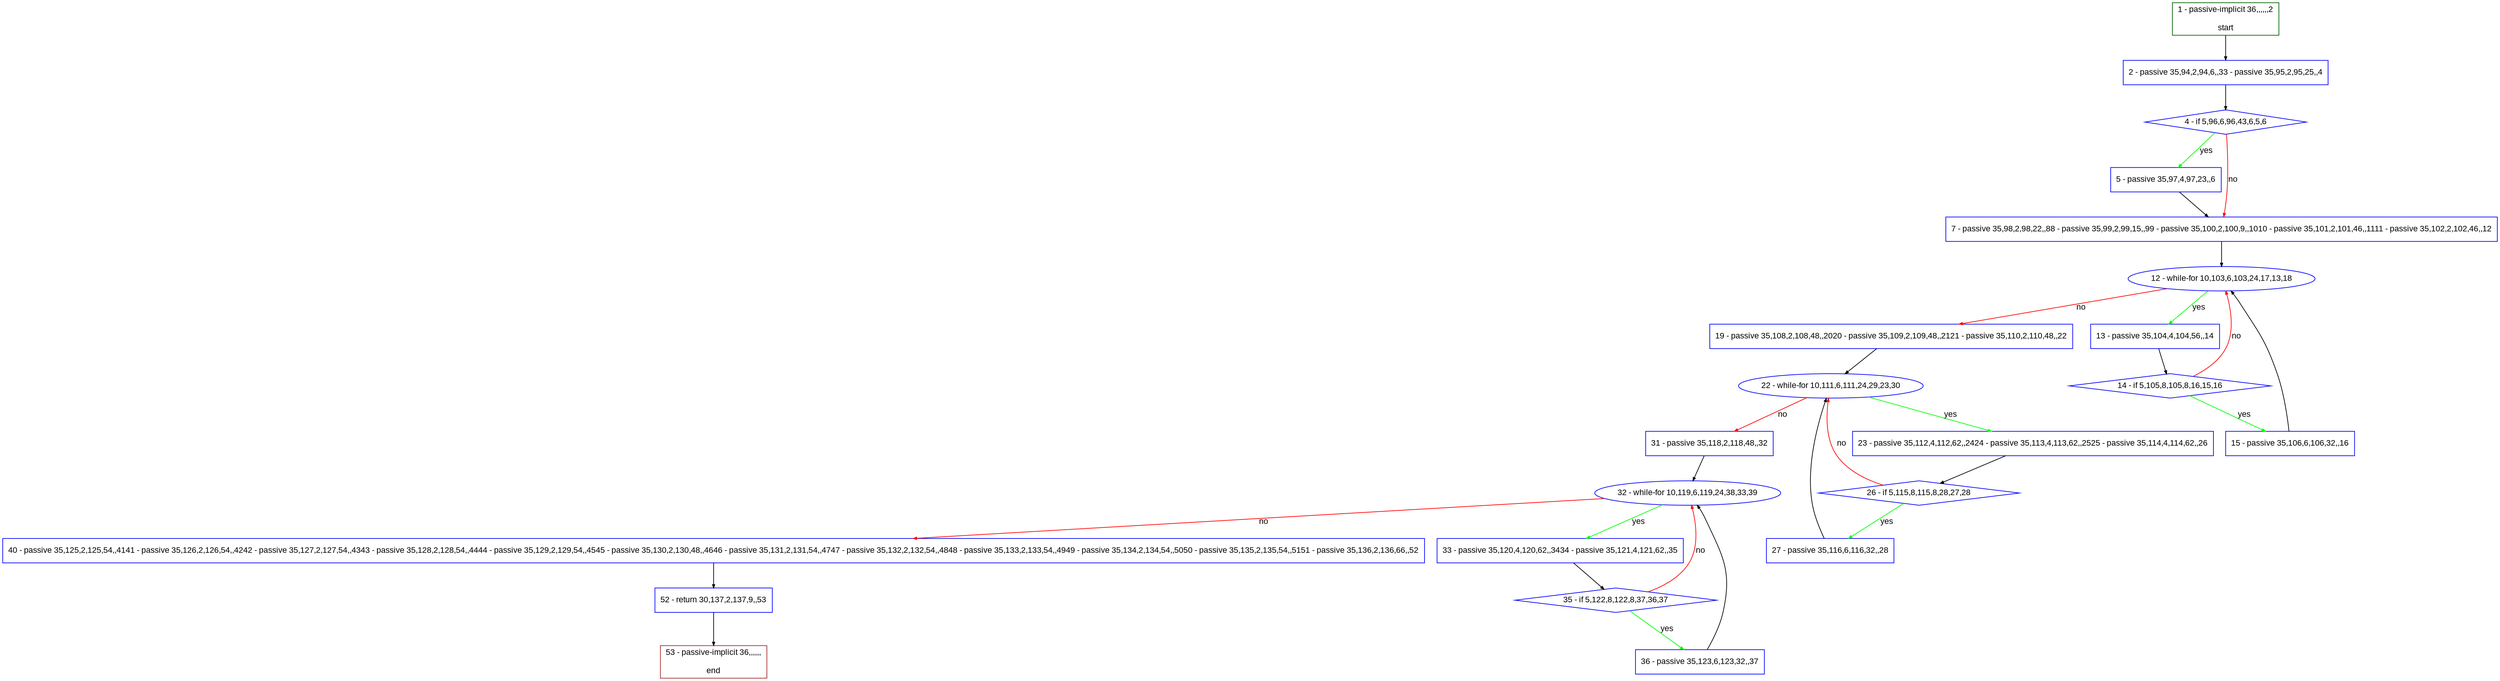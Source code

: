 digraph "" {
  graph [pack="true", label="", fontsize="12", packmode="clust", fontname="Arial", fillcolor="#FFFFCC", bgcolor="white", style="rounded,filled", compound="true"];
  node [node_initialized="no", label="", color="grey", fontsize="12", fillcolor="white", fontname="Arial", style="filled", shape="rectangle", compound="true", fixedsize="false"];
  edge [fontcolor="black", arrowhead="normal", arrowtail="none", arrowsize="0.5", ltail="", label="", color="black", fontsize="12", lhead="", fontname="Arial", dir="forward", compound="true"];
  __N1 [label="2 - passive 35,94,2,94,6,,33 - passive 35,95,2,95,25,,4", color="#0000ff", fillcolor="#ffffff", style="filled", shape="box"];
  __N2 [label="1 - passive-implicit 36,,,,,,2\n\nstart", color="#006400", fillcolor="#ffffff", style="filled", shape="box"];
  __N3 [label="4 - if 5,96,6,96,43,6,5,6", color="#0000ff", fillcolor="#ffffff", style="filled", shape="diamond"];
  __N4 [label="5 - passive 35,97,4,97,23,,6", color="#0000ff", fillcolor="#ffffff", style="filled", shape="box"];
  __N5 [label="7 - passive 35,98,2,98,22,,88 - passive 35,99,2,99,15,,99 - passive 35,100,2,100,9,,1010 - passive 35,101,2,101,46,,1111 - passive 35,102,2,102,46,,12", color="#0000ff", fillcolor="#ffffff", style="filled", shape="box"];
  __N6 [label="12 - while-for 10,103,6,103,24,17,13,18", color="#0000ff", fillcolor="#ffffff", style="filled", shape="oval"];
  __N7 [label="13 - passive 35,104,4,104,56,,14", color="#0000ff", fillcolor="#ffffff", style="filled", shape="box"];
  __N8 [label="19 - passive 35,108,2,108,48,,2020 - passive 35,109,2,109,48,,2121 - passive 35,110,2,110,48,,22", color="#0000ff", fillcolor="#ffffff", style="filled", shape="box"];
  __N9 [label="14 - if 5,105,8,105,8,16,15,16", color="#0000ff", fillcolor="#ffffff", style="filled", shape="diamond"];
  __N10 [label="15 - passive 35,106,6,106,32,,16", color="#0000ff", fillcolor="#ffffff", style="filled", shape="box"];
  __N11 [label="22 - while-for 10,111,6,111,24,29,23,30", color="#0000ff", fillcolor="#ffffff", style="filled", shape="oval"];
  __N12 [label="23 - passive 35,112,4,112,62,,2424 - passive 35,113,4,113,62,,2525 - passive 35,114,4,114,62,,26", color="#0000ff", fillcolor="#ffffff", style="filled", shape="box"];
  __N13 [label="31 - passive 35,118,2,118,48,,32", color="#0000ff", fillcolor="#ffffff", style="filled", shape="box"];
  __N14 [label="26 - if 5,115,8,115,8,28,27,28", color="#0000ff", fillcolor="#ffffff", style="filled", shape="diamond"];
  __N15 [label="27 - passive 35,116,6,116,32,,28", color="#0000ff", fillcolor="#ffffff", style="filled", shape="box"];
  __N16 [label="32 - while-for 10,119,6,119,24,38,33,39", color="#0000ff", fillcolor="#ffffff", style="filled", shape="oval"];
  __N17 [label="33 - passive 35,120,4,120,62,,3434 - passive 35,121,4,121,62,,35", color="#0000ff", fillcolor="#ffffff", style="filled", shape="box"];
  __N18 [label="40 - passive 35,125,2,125,54,,4141 - passive 35,126,2,126,54,,4242 - passive 35,127,2,127,54,,4343 - passive 35,128,2,128,54,,4444 - passive 35,129,2,129,54,,4545 - passive 35,130,2,130,48,,4646 - passive 35,131,2,131,54,,4747 - passive 35,132,2,132,54,,4848 - passive 35,133,2,133,54,,4949 - passive 35,134,2,134,54,,5050 - passive 35,135,2,135,54,,5151 - passive 35,136,2,136,66,,52", color="#0000ff", fillcolor="#ffffff", style="filled", shape="box"];
  __N19 [label="35 - if 5,122,8,122,8,37,36,37", color="#0000ff", fillcolor="#ffffff", style="filled", shape="diamond"];
  __N20 [label="36 - passive 35,123,6,123,32,,37", color="#0000ff", fillcolor="#ffffff", style="filled", shape="box"];
  __N21 [label="52 - return 30,137,2,137,9,,53", color="#0000ff", fillcolor="#ffffff", style="filled", shape="box"];
  __N22 [label="53 - passive-implicit 36,,,,,,\n\nend", color="#a52a2a", fillcolor="#ffffff", style="filled", shape="box"];
  __N2 -> __N1 [arrowhead="normal", arrowtail="none", color="#000000", label="", dir="forward"];
  __N1 -> __N3 [arrowhead="normal", arrowtail="none", color="#000000", label="", dir="forward"];
  __N3 -> __N4 [arrowhead="normal", arrowtail="none", color="#00ff00", label="yes", dir="forward"];
  __N3 -> __N5 [arrowhead="normal", arrowtail="none", color="#ff0000", label="no", dir="forward"];
  __N4 -> __N5 [arrowhead="normal", arrowtail="none", color="#000000", label="", dir="forward"];
  __N5 -> __N6 [arrowhead="normal", arrowtail="none", color="#000000", label="", dir="forward"];
  __N6 -> __N7 [arrowhead="normal", arrowtail="none", color="#00ff00", label="yes", dir="forward"];
  __N6 -> __N8 [arrowhead="normal", arrowtail="none", color="#ff0000", label="no", dir="forward"];
  __N7 -> __N9 [arrowhead="normal", arrowtail="none", color="#000000", label="", dir="forward"];
  __N9 -> __N6 [arrowhead="normal", arrowtail="none", color="#ff0000", label="no", dir="forward"];
  __N9 -> __N10 [arrowhead="normal", arrowtail="none", color="#00ff00", label="yes", dir="forward"];
  __N10 -> __N6 [arrowhead="normal", arrowtail="none", color="#000000", label="", dir="forward"];
  __N8 -> __N11 [arrowhead="normal", arrowtail="none", color="#000000", label="", dir="forward"];
  __N11 -> __N12 [arrowhead="normal", arrowtail="none", color="#00ff00", label="yes", dir="forward"];
  __N11 -> __N13 [arrowhead="normal", arrowtail="none", color="#ff0000", label="no", dir="forward"];
  __N12 -> __N14 [arrowhead="normal", arrowtail="none", color="#000000", label="", dir="forward"];
  __N14 -> __N11 [arrowhead="normal", arrowtail="none", color="#ff0000", label="no", dir="forward"];
  __N14 -> __N15 [arrowhead="normal", arrowtail="none", color="#00ff00", label="yes", dir="forward"];
  __N15 -> __N11 [arrowhead="normal", arrowtail="none", color="#000000", label="", dir="forward"];
  __N13 -> __N16 [arrowhead="normal", arrowtail="none", color="#000000", label="", dir="forward"];
  __N16 -> __N17 [arrowhead="normal", arrowtail="none", color="#00ff00", label="yes", dir="forward"];
  __N16 -> __N18 [arrowhead="normal", arrowtail="none", color="#ff0000", label="no", dir="forward"];
  __N17 -> __N19 [arrowhead="normal", arrowtail="none", color="#000000", label="", dir="forward"];
  __N19 -> __N16 [arrowhead="normal", arrowtail="none", color="#ff0000", label="no", dir="forward"];
  __N19 -> __N20 [arrowhead="normal", arrowtail="none", color="#00ff00", label="yes", dir="forward"];
  __N20 -> __N16 [arrowhead="normal", arrowtail="none", color="#000000", label="", dir="forward"];
  __N18 -> __N21 [arrowhead="normal", arrowtail="none", color="#000000", label="", dir="forward"];
  __N21 -> __N22 [arrowhead="normal", arrowtail="none", color="#000000", label="", dir="forward"];
}
